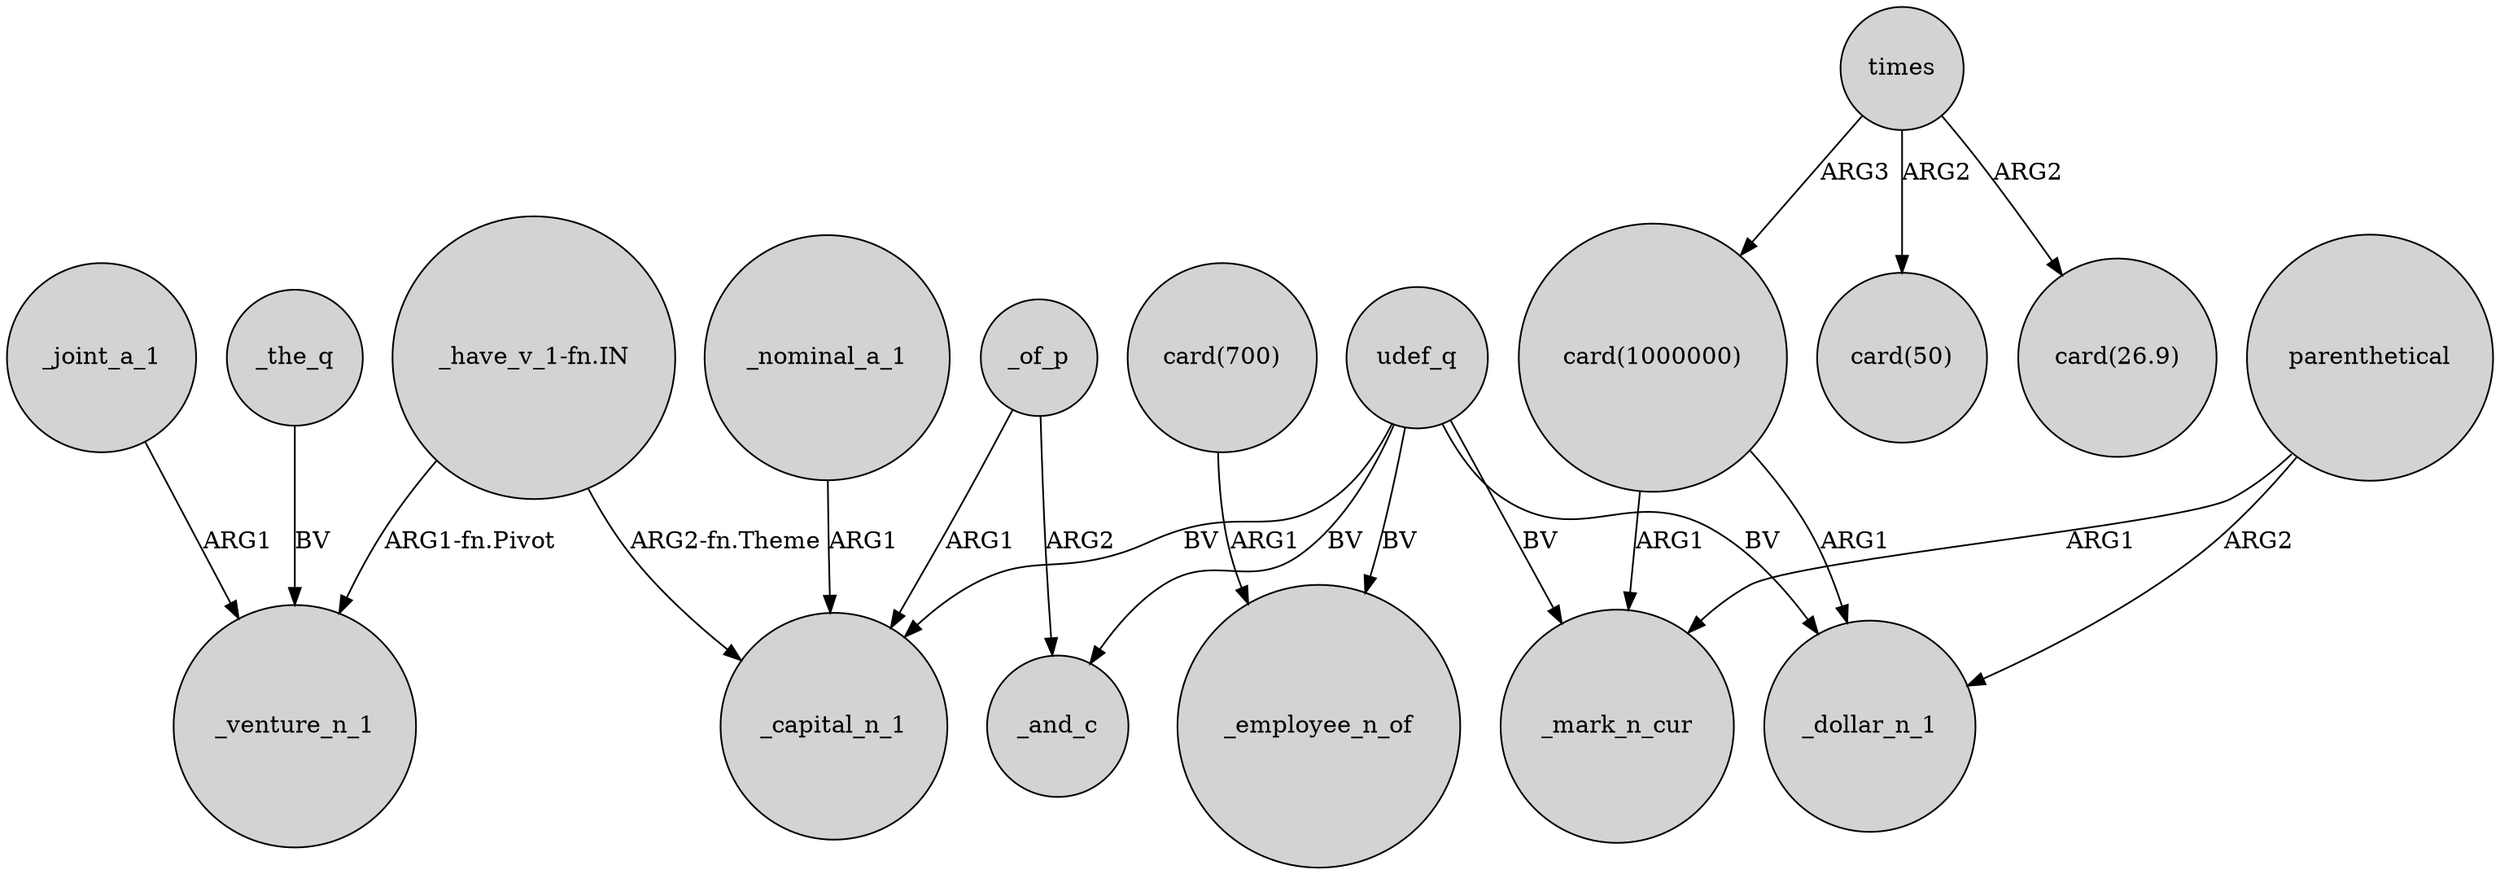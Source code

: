 digraph {
	node [shape=circle style=filled]
	_joint_a_1 -> _venture_n_1 [label=ARG1]
	times -> "card(50)" [label=ARG2]
	"card(1000000)" -> _dollar_n_1 [label=ARG1]
	"_have_v_1-fn.IN" -> _capital_n_1 [label="ARG2-fn.Theme"]
	udef_q -> _employee_n_of [label=BV]
	"_have_v_1-fn.IN" -> _venture_n_1 [label="ARG1-fn.Pivot"]
	"card(700)" -> _employee_n_of [label=ARG1]
	times -> "card(26.9)" [label=ARG2]
	parenthetical -> _mark_n_cur [label=ARG1]
	udef_q -> _mark_n_cur [label=BV]
	_of_p -> _and_c [label=ARG2]
	"card(1000000)" -> _mark_n_cur [label=ARG1]
	_nominal_a_1 -> _capital_n_1 [label=ARG1]
	times -> "card(1000000)" [label=ARG3]
	_the_q -> _venture_n_1 [label=BV]
	_of_p -> _capital_n_1 [label=ARG1]
	udef_q -> _and_c [label=BV]
	parenthetical -> _dollar_n_1 [label=ARG2]
	udef_q -> _dollar_n_1 [label=BV]
	udef_q -> _capital_n_1 [label=BV]
}
